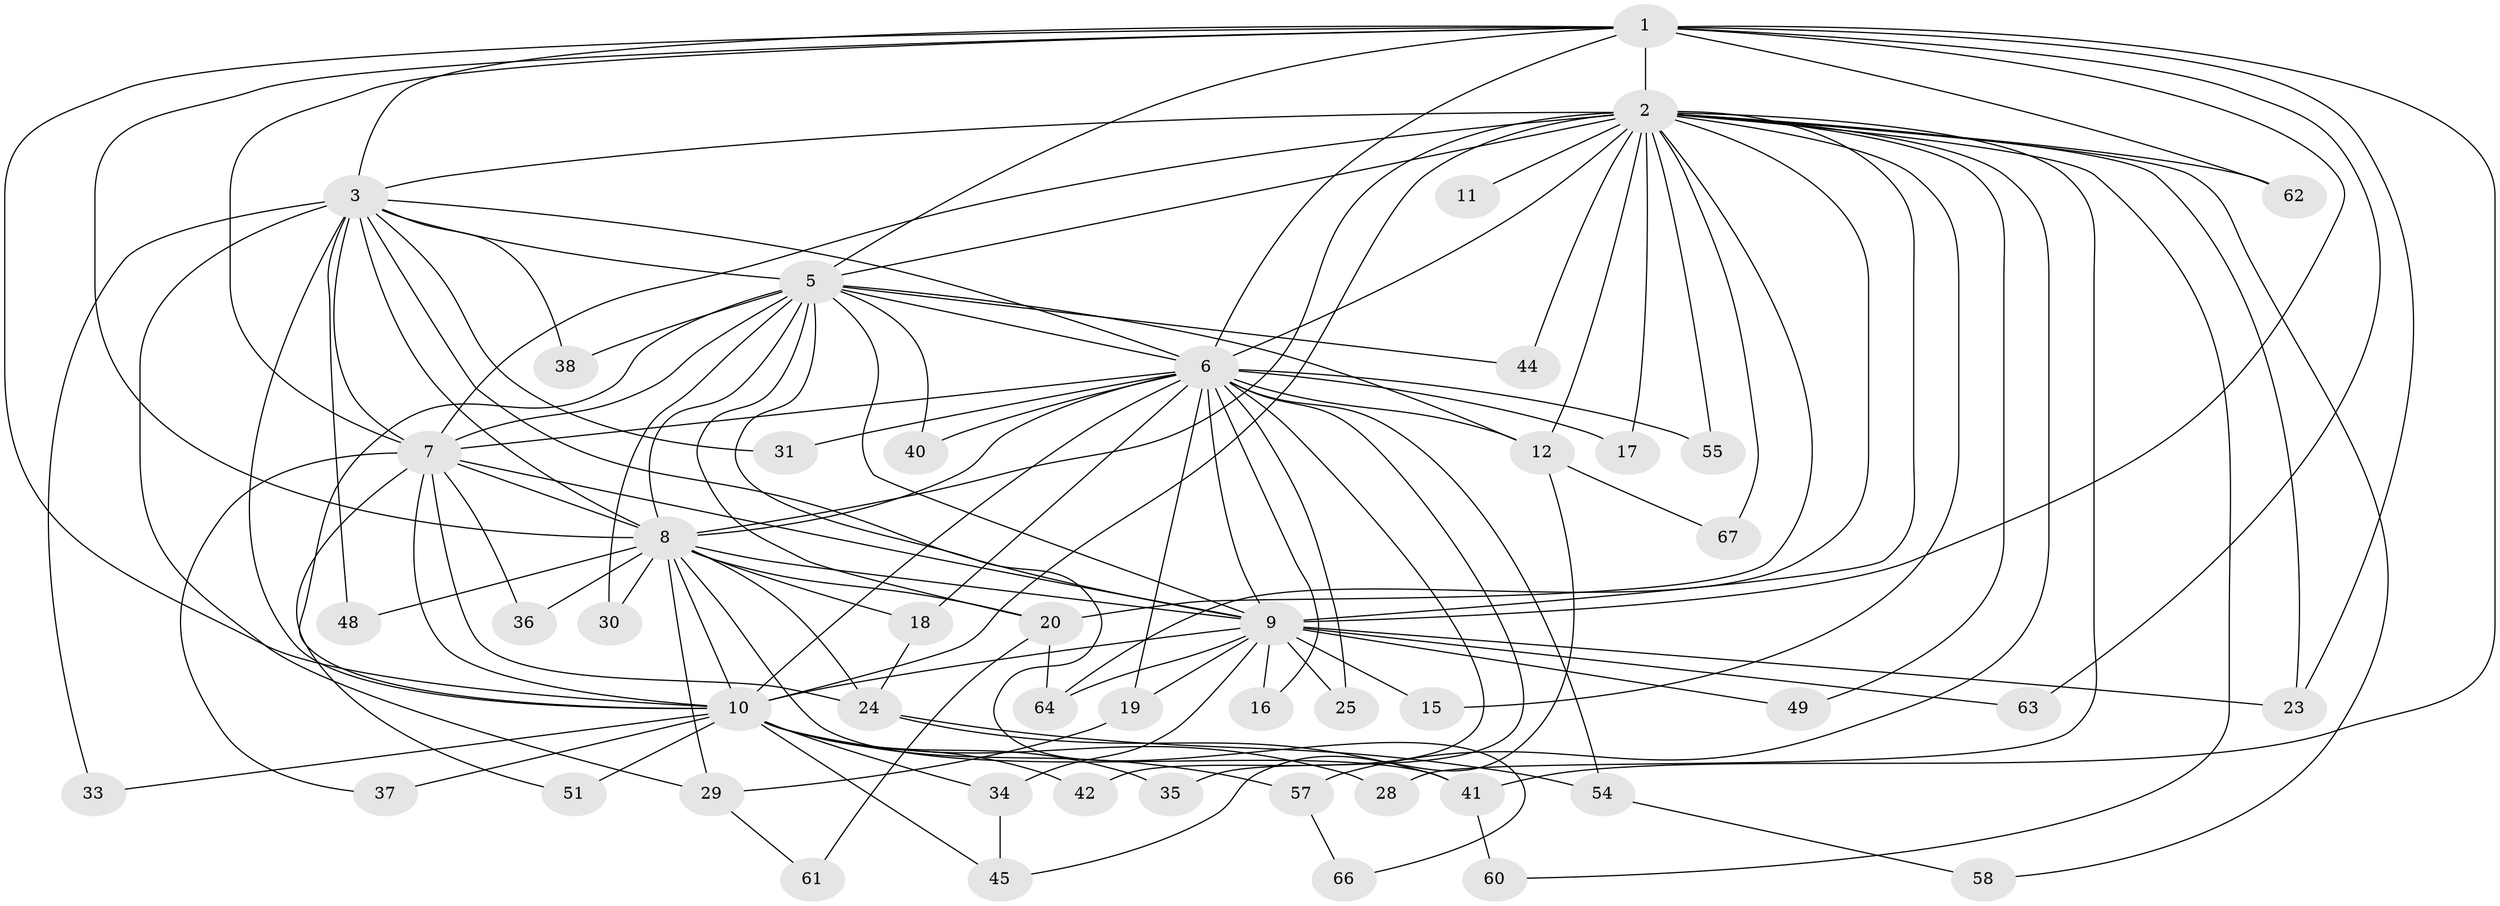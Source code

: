 // Generated by graph-tools (version 1.1) at 2025/23/03/03/25 07:23:41]
// undirected, 49 vertices, 123 edges
graph export_dot {
graph [start="1"]
  node [color=gray90,style=filled];
  1 [super="+27"];
  2 [super="+4"];
  3 [super="+13"];
  5 [super="+52"];
  6 [super="+14"];
  7 [super="+32"];
  8 [super="+39"];
  9 [super="+26"];
  10 [super="+21"];
  11;
  12 [super="+22"];
  15;
  16;
  17;
  18 [super="+47"];
  19;
  20 [super="+59"];
  23 [super="+56"];
  24;
  25;
  28;
  29 [super="+43"];
  30;
  31;
  33;
  34 [super="+53"];
  35;
  36 [super="+46"];
  37;
  38;
  40;
  41 [super="+50"];
  42;
  44;
  45;
  48;
  49;
  51;
  54;
  55;
  57;
  58;
  60;
  61;
  62;
  63;
  64 [super="+65"];
  66;
  67;
  1 -- 2 [weight=2];
  1 -- 3;
  1 -- 5;
  1 -- 6;
  1 -- 7;
  1 -- 8;
  1 -- 9 [weight=2];
  1 -- 10;
  1 -- 63;
  1 -- 62;
  1 -- 41;
  1 -- 23;
  2 -- 3 [weight=2];
  2 -- 5 [weight=2];
  2 -- 6 [weight=2];
  2 -- 7 [weight=2];
  2 -- 8 [weight=2];
  2 -- 9 [weight=2];
  2 -- 10 [weight=2];
  2 -- 17;
  2 -- 20;
  2 -- 23;
  2 -- 44;
  2 -- 60;
  2 -- 67;
  2 -- 11;
  2 -- 15;
  2 -- 28;
  2 -- 49;
  2 -- 55;
  2 -- 57;
  2 -- 58;
  2 -- 62;
  2 -- 64;
  2 -- 12;
  3 -- 5;
  3 -- 6;
  3 -- 7;
  3 -- 8;
  3 -- 9;
  3 -- 10;
  3 -- 29;
  3 -- 31;
  3 -- 38;
  3 -- 48;
  3 -- 33;
  5 -- 6;
  5 -- 7;
  5 -- 8;
  5 -- 9;
  5 -- 10 [weight=2];
  5 -- 12;
  5 -- 30;
  5 -- 38;
  5 -- 40;
  5 -- 44;
  5 -- 66;
  5 -- 20;
  6 -- 7 [weight=2];
  6 -- 8 [weight=2];
  6 -- 9;
  6 -- 10;
  6 -- 12;
  6 -- 16;
  6 -- 17;
  6 -- 18;
  6 -- 19;
  6 -- 25;
  6 -- 31;
  6 -- 35;
  6 -- 40;
  6 -- 42;
  6 -- 54;
  6 -- 55;
  7 -- 8;
  7 -- 9 [weight=2];
  7 -- 10 [weight=2];
  7 -- 24;
  7 -- 37;
  7 -- 51;
  7 -- 36;
  8 -- 9;
  8 -- 10;
  8 -- 18;
  8 -- 20;
  8 -- 24;
  8 -- 29;
  8 -- 30;
  8 -- 36;
  8 -- 48;
  8 -- 41;
  9 -- 10;
  9 -- 15;
  9 -- 16;
  9 -- 19;
  9 -- 23 [weight=2];
  9 -- 25;
  9 -- 34;
  9 -- 49;
  9 -- 63;
  9 -- 64;
  10 -- 33;
  10 -- 37;
  10 -- 51;
  10 -- 57;
  10 -- 34;
  10 -- 35;
  10 -- 42;
  10 -- 45;
  10 -- 28;
  12 -- 45;
  12 -- 67;
  18 -- 24;
  19 -- 29;
  20 -- 61;
  20 -- 64;
  24 -- 41;
  24 -- 54;
  29 -- 61;
  34 -- 45;
  41 -- 60;
  54 -- 58;
  57 -- 66;
}
